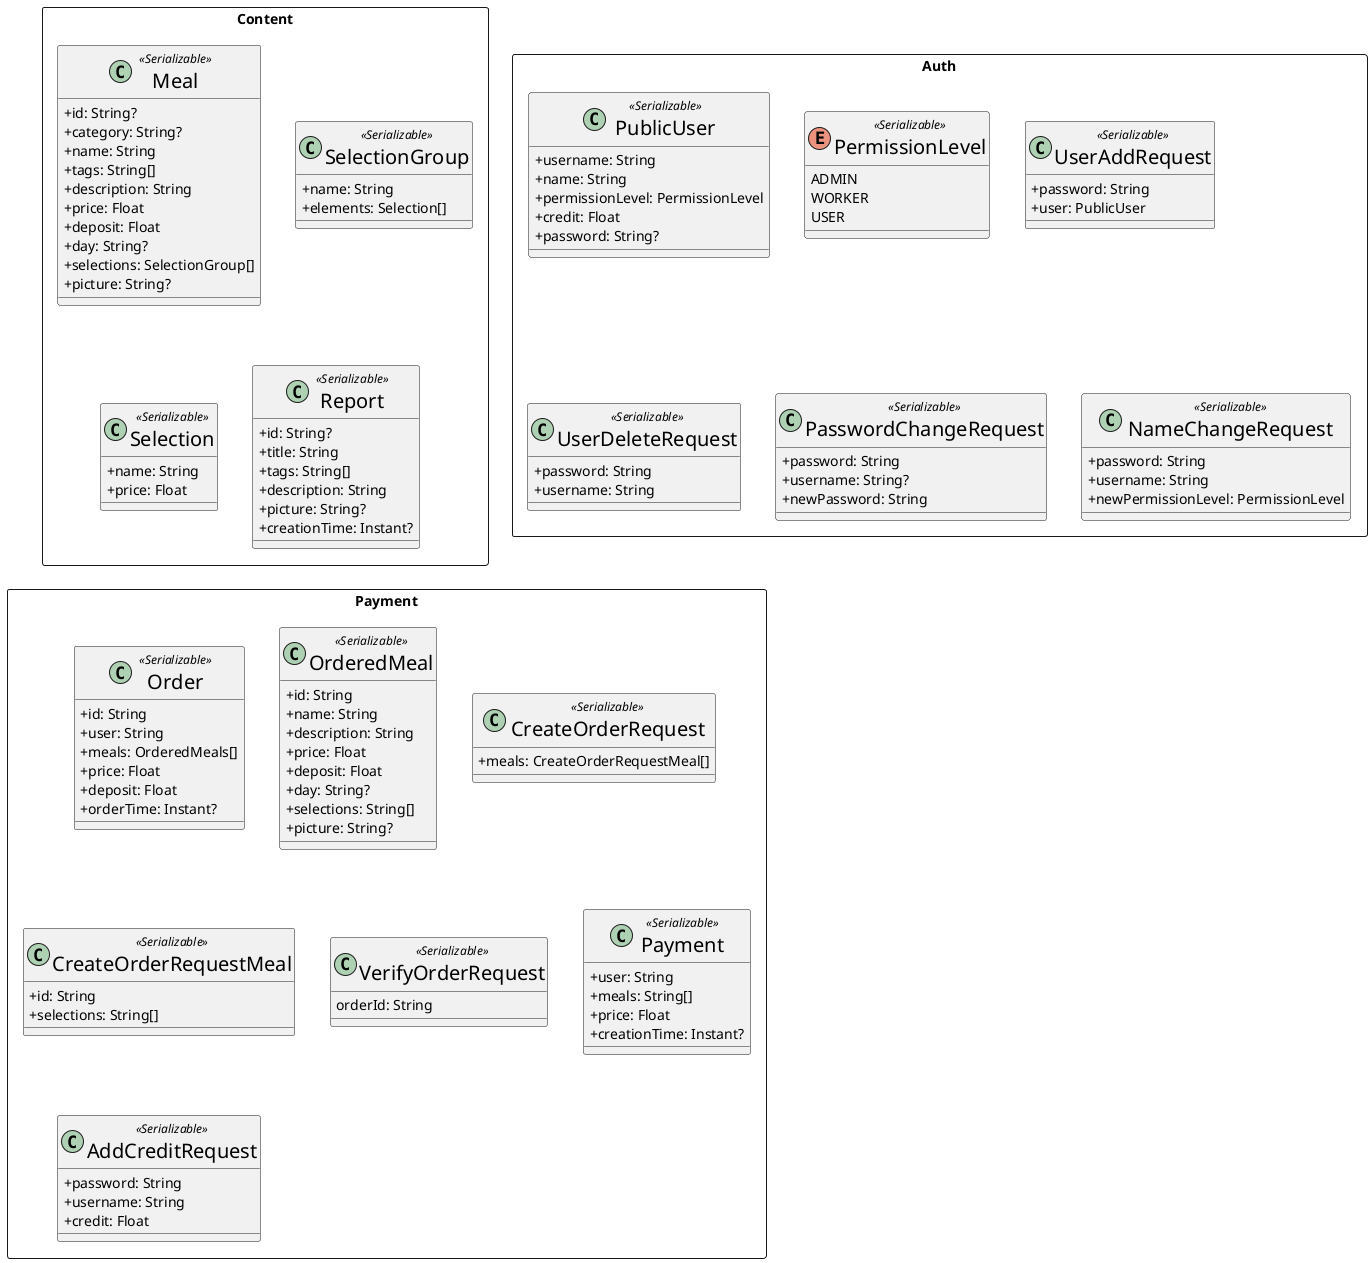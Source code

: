 @startuml
'https://plantuml.com/sequence-diagram
skinparam classAttributeIconSize 0
skinparam classFontSize 20

package Content <<Rectangle>> {

class Meal<<Serializable>> {
    + id: String?
    + category: String?
    + name: String
    + tags: String[]
    + description: String
    + price: Float
    + deposit: Float
    + day: String?
    + selections: SelectionGroup[]
    + picture: String?
}

class SelectionGroup<<Serializable>> {
    + name: String
    + elements: Selection[]
}

class Selection<<Serializable>> {
    + name: String
    + price: Float
}

class Report<<Serializable>> {
    + id: String?
    + title: String
    + tags: String[]
    + description: String
    + picture: String?
    + creationTime: Instant?
}


}

package Auth <<Rectangle>> {

class PublicUser<<Serializable>> {
    + username: String
    + name: String
    + permissionLevel: PermissionLevel
    + credit: Float
    + password: String?
}

enum PermissionLevel<<Serializable>> {
    ADMIN
    WORKER
    USER
}

class UserAddRequest<<Serializable>> {
    + password: String
    + user: PublicUser
}

class UserDeleteRequest<<Serializable>> {
    + password: String
    + username: String
}

class PasswordChangeRequest<<Serializable>> {
    + password: String
    + username: String?
    + newPassword: String
}

class NameChangeRequest<<Serializable>> {
    + password: String
    + username: String
    + newPermissionLevel: PermissionLevel
}


}

package Payment <<Rectangle>> {

class Order<<Serializable>> {
    + id: String
    + user: String
    + meals: OrderedMeals[]
    + price: Float
    + deposit: Float
    + orderTime: Instant?
}

class OrderedMeal<<Serializable>> {
    + id: String
    + name: String
    + description: String
    + price: Float
    + deposit: Float
    + day: String?
    + selections: String[]
    + picture: String?
}

class CreateOrderRequest<<Serializable>> {
    + meals: CreateOrderRequestMeal[]
}

class CreateOrderRequestMeal<<Serializable>> {
    + id: String
    + selections: String[]
}

class VerifyOrderRequest<<Serializable>> {
    orderId: String
}

class Payment<<Serializable>> {
    + user: String
    + meals: String[]
    + price: Float
    + creationTime: Instant?
}

class AddCreditRequest<<Serializable>> {
    + password: String
    + username: String
    + credit: Float
}


}



@enduml